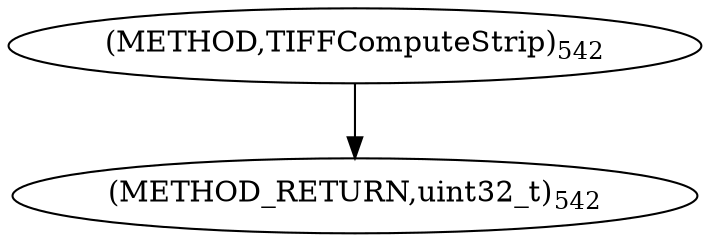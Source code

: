 digraph "TIFFComputeStrip" {  
"9121" [label = <(METHOD,TIFFComputeStrip)<SUB>542</SUB>> ]
"9125" [label = <(METHOD_RETURN,uint32_t)<SUB>542</SUB>> ]
  "9121" -> "9125" 
}
